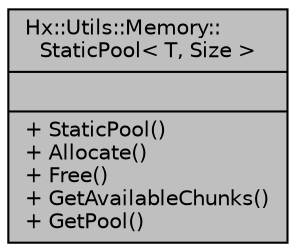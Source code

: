 digraph "Hx::Utils::Memory::StaticPool&lt; T, Size &gt;"
{
  edge [fontname="Helvetica",fontsize="10",labelfontname="Helvetica",labelfontsize="10"];
  node [fontname="Helvetica",fontsize="10",shape=record];
  Node1 [label="{Hx::Utils::Memory::\lStaticPool\< T, Size \>\n||+ StaticPool()\l+ Allocate()\l+ Free()\l+ GetAvailableChunks()\l+ GetPool()\l}",height=0.2,width=0.4,color="black", fillcolor="grey75", style="filled", fontcolor="black"];
}
